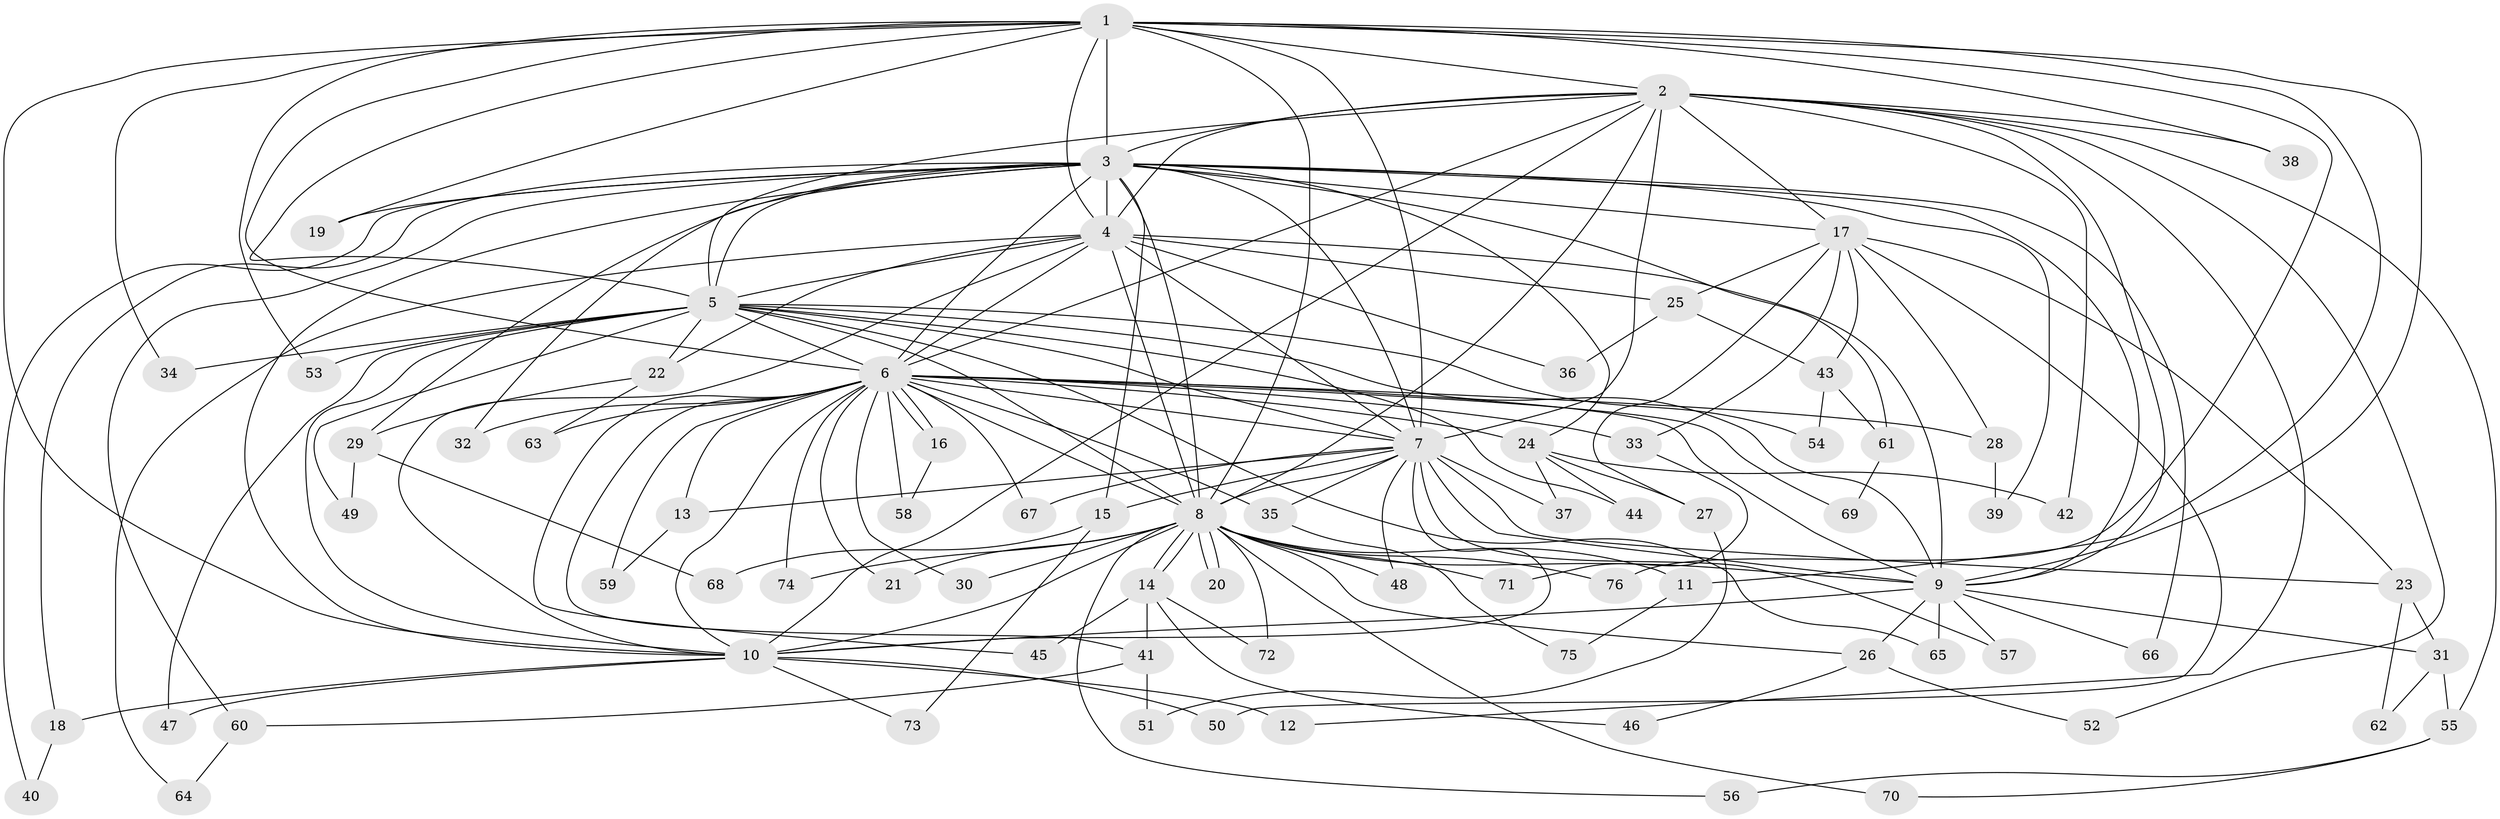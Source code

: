 // coarse degree distribution, {17: 0.018867924528301886, 19: 0.018867924528301886, 11: 0.018867924528301886, 15: 0.018867924528301886, 26: 0.018867924528301886, 14: 0.018867924528301886, 22: 0.018867924528301886, 12: 0.03773584905660377, 3: 0.16981132075471697, 6: 0.03773584905660377, 4: 0.1320754716981132, 8: 0.018867924528301886, 2: 0.4528301886792453, 1: 0.018867924528301886}
// Generated by graph-tools (version 1.1) at 2025/51/02/27/25 19:51:47]
// undirected, 76 vertices, 177 edges
graph export_dot {
graph [start="1"]
  node [color=gray90,style=filled];
  1;
  2;
  3;
  4;
  5;
  6;
  7;
  8;
  9;
  10;
  11;
  12;
  13;
  14;
  15;
  16;
  17;
  18;
  19;
  20;
  21;
  22;
  23;
  24;
  25;
  26;
  27;
  28;
  29;
  30;
  31;
  32;
  33;
  34;
  35;
  36;
  37;
  38;
  39;
  40;
  41;
  42;
  43;
  44;
  45;
  46;
  47;
  48;
  49;
  50;
  51;
  52;
  53;
  54;
  55;
  56;
  57;
  58;
  59;
  60;
  61;
  62;
  63;
  64;
  65;
  66;
  67;
  68;
  69;
  70;
  71;
  72;
  73;
  74;
  75;
  76;
  1 -- 2;
  1 -- 3;
  1 -- 4;
  1 -- 5;
  1 -- 6;
  1 -- 7;
  1 -- 8;
  1 -- 9;
  1 -- 10;
  1 -- 11;
  1 -- 19;
  1 -- 34;
  1 -- 38;
  1 -- 53;
  1 -- 76;
  2 -- 3;
  2 -- 4;
  2 -- 5;
  2 -- 6;
  2 -- 7;
  2 -- 8;
  2 -- 9;
  2 -- 10;
  2 -- 12;
  2 -- 17;
  2 -- 38;
  2 -- 42;
  2 -- 52;
  2 -- 55;
  3 -- 4;
  3 -- 5;
  3 -- 6;
  3 -- 7;
  3 -- 8;
  3 -- 9;
  3 -- 10;
  3 -- 15;
  3 -- 17;
  3 -- 18;
  3 -- 19;
  3 -- 24;
  3 -- 29;
  3 -- 32;
  3 -- 39;
  3 -- 40;
  3 -- 60;
  3 -- 61;
  3 -- 66;
  4 -- 5;
  4 -- 6;
  4 -- 7;
  4 -- 8;
  4 -- 9;
  4 -- 10;
  4 -- 22;
  4 -- 25;
  4 -- 36;
  4 -- 64;
  5 -- 6;
  5 -- 7;
  5 -- 8;
  5 -- 9;
  5 -- 10;
  5 -- 22;
  5 -- 34;
  5 -- 44;
  5 -- 47;
  5 -- 49;
  5 -- 53;
  5 -- 54;
  5 -- 65;
  6 -- 7;
  6 -- 8;
  6 -- 9;
  6 -- 10;
  6 -- 13;
  6 -- 16;
  6 -- 16;
  6 -- 21;
  6 -- 24;
  6 -- 28;
  6 -- 30;
  6 -- 32;
  6 -- 33;
  6 -- 35;
  6 -- 41;
  6 -- 45;
  6 -- 58;
  6 -- 59;
  6 -- 63;
  6 -- 67;
  6 -- 69;
  6 -- 74;
  7 -- 8;
  7 -- 9;
  7 -- 10;
  7 -- 13;
  7 -- 15;
  7 -- 23;
  7 -- 35;
  7 -- 37;
  7 -- 48;
  7 -- 57;
  7 -- 67;
  8 -- 9;
  8 -- 10;
  8 -- 11;
  8 -- 14;
  8 -- 14;
  8 -- 20;
  8 -- 20;
  8 -- 21;
  8 -- 26;
  8 -- 30;
  8 -- 48;
  8 -- 56;
  8 -- 70;
  8 -- 71;
  8 -- 72;
  8 -- 74;
  8 -- 76;
  9 -- 10;
  9 -- 26;
  9 -- 31;
  9 -- 57;
  9 -- 65;
  9 -- 66;
  10 -- 12;
  10 -- 18;
  10 -- 47;
  10 -- 50;
  10 -- 73;
  11 -- 75;
  13 -- 59;
  14 -- 41;
  14 -- 45;
  14 -- 46;
  14 -- 72;
  15 -- 68;
  15 -- 73;
  16 -- 58;
  17 -- 23;
  17 -- 25;
  17 -- 27;
  17 -- 28;
  17 -- 33;
  17 -- 43;
  17 -- 50;
  18 -- 40;
  22 -- 29;
  22 -- 63;
  23 -- 31;
  23 -- 62;
  24 -- 27;
  24 -- 37;
  24 -- 42;
  24 -- 44;
  25 -- 36;
  25 -- 43;
  26 -- 46;
  26 -- 52;
  27 -- 51;
  28 -- 39;
  29 -- 49;
  29 -- 68;
  31 -- 55;
  31 -- 62;
  33 -- 71;
  35 -- 75;
  41 -- 51;
  41 -- 60;
  43 -- 54;
  43 -- 61;
  55 -- 56;
  55 -- 70;
  60 -- 64;
  61 -- 69;
}
